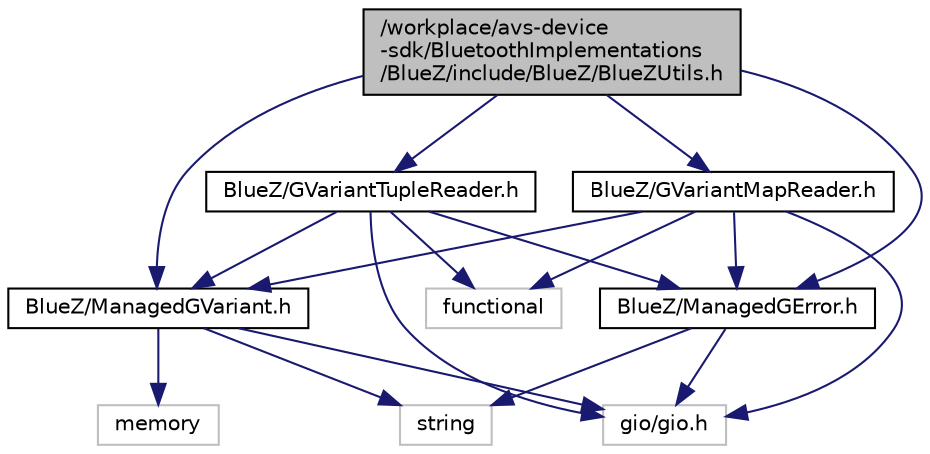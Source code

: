 digraph "/workplace/avs-device-sdk/BluetoothImplementations/BlueZ/include/BlueZ/BlueZUtils.h"
{
  edge [fontname="Helvetica",fontsize="10",labelfontname="Helvetica",labelfontsize="10"];
  node [fontname="Helvetica",fontsize="10",shape=record];
  Node1 [label="/workplace/avs-device\l-sdk/BluetoothImplementations\l/BlueZ/include/BlueZ/BlueZUtils.h",height=0.2,width=0.4,color="black", fillcolor="grey75", style="filled", fontcolor="black"];
  Node1 -> Node2 [color="midnightblue",fontsize="10",style="solid",fontname="Helvetica"];
  Node2 [label="BlueZ/ManagedGVariant.h",height=0.2,width=0.4,color="black", fillcolor="white", style="filled",URL="$_managed_g_variant_8h.html"];
  Node2 -> Node3 [color="midnightblue",fontsize="10",style="solid",fontname="Helvetica"];
  Node3 [label="memory",height=0.2,width=0.4,color="grey75", fillcolor="white", style="filled"];
  Node2 -> Node4 [color="midnightblue",fontsize="10",style="solid",fontname="Helvetica"];
  Node4 [label="string",height=0.2,width=0.4,color="grey75", fillcolor="white", style="filled"];
  Node2 -> Node5 [color="midnightblue",fontsize="10",style="solid",fontname="Helvetica"];
  Node5 [label="gio/gio.h",height=0.2,width=0.4,color="grey75", fillcolor="white", style="filled"];
  Node1 -> Node6 [color="midnightblue",fontsize="10",style="solid",fontname="Helvetica"];
  Node6 [label="BlueZ/ManagedGError.h",height=0.2,width=0.4,color="black", fillcolor="white", style="filled",URL="$_managed_g_error_8h.html"];
  Node6 -> Node4 [color="midnightblue",fontsize="10",style="solid",fontname="Helvetica"];
  Node6 -> Node5 [color="midnightblue",fontsize="10",style="solid",fontname="Helvetica"];
  Node1 -> Node7 [color="midnightblue",fontsize="10",style="solid",fontname="Helvetica"];
  Node7 [label="BlueZ/GVariantTupleReader.h",height=0.2,width=0.4,color="black", fillcolor="white", style="filled",URL="$_g_variant_tuple_reader_8h.html"];
  Node7 -> Node8 [color="midnightblue",fontsize="10",style="solid",fontname="Helvetica"];
  Node8 [label="functional",height=0.2,width=0.4,color="grey75", fillcolor="white", style="filled"];
  Node7 -> Node5 [color="midnightblue",fontsize="10",style="solid",fontname="Helvetica"];
  Node7 -> Node2 [color="midnightblue",fontsize="10",style="solid",fontname="Helvetica"];
  Node7 -> Node6 [color="midnightblue",fontsize="10",style="solid",fontname="Helvetica"];
  Node1 -> Node9 [color="midnightblue",fontsize="10",style="solid",fontname="Helvetica"];
  Node9 [label="BlueZ/GVariantMapReader.h",height=0.2,width=0.4,color="black", fillcolor="white", style="filled",URL="$_g_variant_map_reader_8h.html"];
  Node9 -> Node8 [color="midnightblue",fontsize="10",style="solid",fontname="Helvetica"];
  Node9 -> Node5 [color="midnightblue",fontsize="10",style="solid",fontname="Helvetica"];
  Node9 -> Node2 [color="midnightblue",fontsize="10",style="solid",fontname="Helvetica"];
  Node9 -> Node6 [color="midnightblue",fontsize="10",style="solid",fontname="Helvetica"];
}
